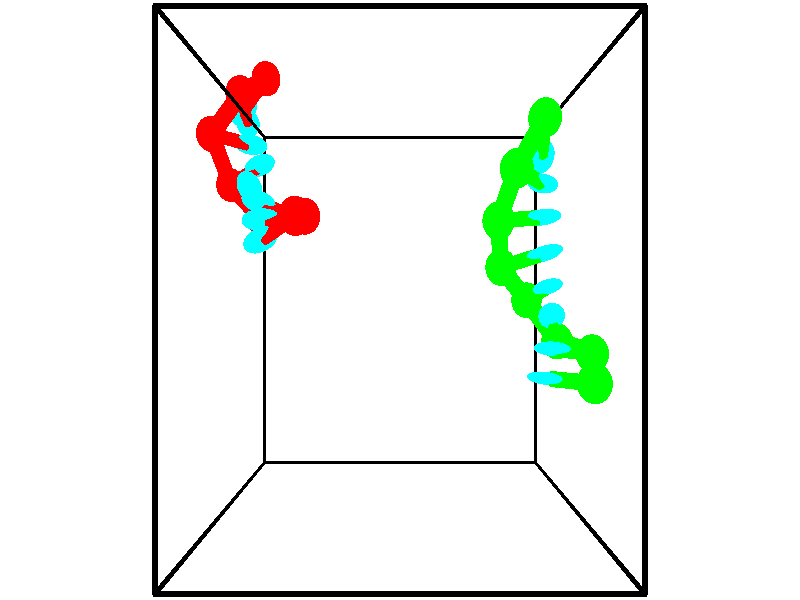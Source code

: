 // switches for output
#declare DRAW_BASES = 1; // possible values are 0, 1; only relevant for DNA ribbons
#declare DRAW_BASES_TYPE = 3; // possible values are 1, 2, 3; only relevant for DNA ribbons
#declare DRAW_FOG = 0; // set to 1 to enable fog

#include "colors.inc"

#include "transforms.inc"
background { rgb <1, 1, 1>}

#default {
   normal{
       ripples 0.25
       frequency 0.20
       turbulence 0.2
       lambda 5
   }
	finish {
		phong 0.1
		phong_size 40.
	}
}

// original window dimensions: 1024x640


// camera settings

camera {
	sky <-0, 1, 0>
	up <-0, 1, 0>
	right 1.6 * <1, 0, 0>
	location <2.5, 2.5, 11.1562>
	look_at <2.5, 2.5, 2.5>
	direction <0, 0, -8.6562>
	angle 67.0682
}


# declare cpy_camera_pos = <2.5, 2.5, 11.1562>;
# if (DRAW_FOG = 1)
fog {
	fog_type 2
	up vnormalize(cpy_camera_pos)
	color rgbt<1,1,1,0.3>
	distance 1e-5
	fog_alt 3e-3
	fog_offset 4
}
# end


// LIGHTS

# declare lum = 6;
global_settings {
	ambient_light rgb lum * <0.05, 0.05, 0.05>
	max_trace_level 15
}# declare cpy_direct_light_amount = 0.25;
light_source
{	1000 * <-1, -1, 1>,
	rgb lum * cpy_direct_light_amount
	parallel
}

light_source
{	1000 * <1, 1, -1>,
	rgb lum * cpy_direct_light_amount
	parallel
}

// strand 0

// nucleotide -1

// particle -1
sphere {
	<0.124003, 5.768723, 0.451094> 0.250000
	pigment { color rgbt <1,0,0,0> }
	no_shadow
}
cylinder {
	<-0.148727, 5.548752, 0.258141>,  <-0.312365, 5.416769, 0.142368>, 0.100000
	pigment { color rgbt <1,0,0,0> }
	no_shadow
}
cylinder {
	<-0.148727, 5.548752, 0.258141>,  <0.124003, 5.768723, 0.451094>, 0.100000
	pigment { color rgbt <1,0,0,0> }
	no_shadow
}

// particle -1
sphere {
	<-0.148727, 5.548752, 0.258141> 0.100000
	pigment { color rgbt <1,0,0,0> }
	no_shadow
}
sphere {
	0, 1
	scale<0.080000,0.200000,0.300000>
	matrix <0.265399, -0.800465, 0.537419,
		-0.681673, 0.238401, 0.691727,
		-0.681825, -0.549928, -0.482384,
		-0.353275, 5.383774, 0.113425>
	pigment { color rgbt <0,1,1,0> }
	no_shadow
}
cylinder {
	<-0.176930, 5.390417, 1.004437>,  <0.124003, 5.768723, 0.451094>, 0.130000
	pigment { color rgbt <1,0,0,0> }
	no_shadow
}

// nucleotide -1

// particle -1
sphere {
	<-0.176930, 5.390417, 1.004437> 0.250000
	pigment { color rgbt <1,0,0,0> }
	no_shadow
}
cylinder {
	<-0.198673, 5.236694, 0.635796>,  <-0.211719, 5.144461, 0.414611>, 0.100000
	pigment { color rgbt <1,0,0,0> }
	no_shadow
}
cylinder {
	<-0.198673, 5.236694, 0.635796>,  <-0.176930, 5.390417, 1.004437>, 0.100000
	pigment { color rgbt <1,0,0,0> }
	no_shadow
}

// particle -1
sphere {
	<-0.198673, 5.236694, 0.635796> 0.100000
	pigment { color rgbt <1,0,0,0> }
	no_shadow
}
sphere {
	0, 1
	scale<0.080000,0.200000,0.300000>
	matrix <0.274477, -0.893165, 0.356257,
		-0.960056, -0.233593, 0.154034,
		-0.054359, -0.384306, -0.921604,
		-0.214981, 5.121403, 0.359314>
	pigment { color rgbt <0,1,1,0> }
	no_shadow
}
cylinder {
	<-0.694511, 4.841594, 0.925180>,  <-0.176930, 5.390417, 1.004437>, 0.130000
	pigment { color rgbt <1,0,0,0> }
	no_shadow
}

// nucleotide -1

// particle -1
sphere {
	<-0.694511, 4.841594, 0.925180> 0.250000
	pigment { color rgbt <1,0,0,0> }
	no_shadow
}
cylinder {
	<-0.372410, 4.807053, 0.690536>,  <-0.179149, 4.786328, 0.549750>, 0.100000
	pigment { color rgbt <1,0,0,0> }
	no_shadow
}
cylinder {
	<-0.372410, 4.807053, 0.690536>,  <-0.694511, 4.841594, 0.925180>, 0.100000
	pigment { color rgbt <1,0,0,0> }
	no_shadow
}

// particle -1
sphere {
	<-0.372410, 4.807053, 0.690536> 0.100000
	pigment { color rgbt <1,0,0,0> }
	no_shadow
}
sphere {
	0, 1
	scale<0.080000,0.200000,0.300000>
	matrix <0.210568, -0.883201, 0.419066,
		-0.554282, -0.460976, -0.693017,
		0.805253, -0.086354, -0.586609,
		-0.130834, 4.781147, 0.514554>
	pigment { color rgbt <0,1,1,0> }
	no_shadow
}
cylinder {
	<-0.539916, 4.218637, 0.318709>,  <-0.694511, 4.841594, 0.925180>, 0.130000
	pigment { color rgbt <1,0,0,0> }
	no_shadow
}

// nucleotide -1

// particle -1
sphere {
	<-0.539916, 4.218637, 0.318709> 0.250000
	pigment { color rgbt <1,0,0,0> }
	no_shadow
}
cylinder {
	<-0.203304, 4.352570, 0.488281>,  <-0.001337, 4.432929, 0.590024>, 0.100000
	pigment { color rgbt <1,0,0,0> }
	no_shadow
}
cylinder {
	<-0.203304, 4.352570, 0.488281>,  <-0.539916, 4.218637, 0.318709>, 0.100000
	pigment { color rgbt <1,0,0,0> }
	no_shadow
}

// particle -1
sphere {
	<-0.203304, 4.352570, 0.488281> 0.100000
	pigment { color rgbt <1,0,0,0> }
	no_shadow
}
sphere {
	0, 1
	scale<0.080000,0.200000,0.300000>
	matrix <0.118165, -0.879836, 0.460355,
		0.527130, -0.337309, -0.779972,
		0.841529, 0.334832, 0.423930,
		0.049154, 4.453019, 0.615460>
	pigment { color rgbt <0,1,1,0> }
	no_shadow
}
cylinder {
	<0.050944, 3.671400, 0.391729>,  <-0.539916, 4.218637, 0.318709>, 0.130000
	pigment { color rgbt <1,0,0,0> }
	no_shadow
}

// nucleotide -1

// particle -1
sphere {
	<0.050944, 3.671400, 0.391729> 0.250000
	pigment { color rgbt <1,0,0,0> }
	no_shadow
}
cylinder {
	<-0.003586, 3.909790, 0.708267>,  <-0.036303, 4.052824, 0.898190>, 0.100000
	pigment { color rgbt <1,0,0,0> }
	no_shadow
}
cylinder {
	<-0.003586, 3.909790, 0.708267>,  <0.050944, 3.671400, 0.391729>, 0.100000
	pigment { color rgbt <1,0,0,0> }
	no_shadow
}

// particle -1
sphere {
	<-0.003586, 3.909790, 0.708267> 0.100000
	pigment { color rgbt <1,0,0,0> }
	no_shadow
}
sphere {
	0, 1
	scale<0.080000,0.200000,0.300000>
	matrix <0.136093, -0.779964, 0.610848,
		0.981272, 0.190970, 0.025219,
		-0.136324, 0.595976, 0.791346,
		-0.044483, 4.088583, 0.945671>
	pigment { color rgbt <0,1,1,0> }
	no_shadow
}
cylinder {
	<0.671441, 3.674131, 0.742646>,  <0.050944, 3.671400, 0.391729>, 0.130000
	pigment { color rgbt <1,0,0,0> }
	no_shadow
}

// nucleotide -1

// particle -1
sphere {
	<0.671441, 3.674131, 0.742646> 0.250000
	pigment { color rgbt <1,0,0,0> }
	no_shadow
}
cylinder {
	<0.385624, 3.774078, 1.004025>,  <0.214134, 3.834047, 1.160852>, 0.100000
	pigment { color rgbt <1,0,0,0> }
	no_shadow
}
cylinder {
	<0.385624, 3.774078, 1.004025>,  <0.671441, 3.674131, 0.742646>, 0.100000
	pigment { color rgbt <1,0,0,0> }
	no_shadow
}

// particle -1
sphere {
	<0.385624, 3.774078, 1.004025> 0.100000
	pigment { color rgbt <1,0,0,0> }
	no_shadow
}
sphere {
	0, 1
	scale<0.080000,0.200000,0.300000>
	matrix <0.179379, -0.837379, 0.516352,
		0.676204, 0.486171, 0.553522,
		-0.714543, 0.249869, 0.653447,
		0.171261, 3.849039, 1.200059>
	pigment { color rgbt <0,1,1,0> }
	no_shadow
}
cylinder {
	<0.950402, 3.637440, 1.334467>,  <0.671441, 3.674131, 0.742646>, 0.130000
	pigment { color rgbt <1,0,0,0> }
	no_shadow
}

// nucleotide -1

// particle -1
sphere {
	<0.950402, 3.637440, 1.334467> 0.250000
	pigment { color rgbt <1,0,0,0> }
	no_shadow
}
cylinder {
	<0.561958, 3.600952, 1.422672>,  <0.328892, 3.579059, 1.475595>, 0.100000
	pigment { color rgbt <1,0,0,0> }
	no_shadow
}
cylinder {
	<0.561958, 3.600952, 1.422672>,  <0.950402, 3.637440, 1.334467>, 0.100000
	pigment { color rgbt <1,0,0,0> }
	no_shadow
}

// particle -1
sphere {
	<0.561958, 3.600952, 1.422672> 0.100000
	pigment { color rgbt <1,0,0,0> }
	no_shadow
}
sphere {
	0, 1
	scale<0.080000,0.200000,0.300000>
	matrix <0.202619, -0.803340, 0.559992,
		0.126064, 0.588493, 0.798613,
		-0.971109, -0.091220, 0.220512,
		0.270626, 3.573586, 1.488826>
	pigment { color rgbt <0,1,1,0> }
	no_shadow
}
cylinder {
	<0.926485, 3.552809, 2.084417>,  <0.950402, 3.637440, 1.334467>, 0.130000
	pigment { color rgbt <1,0,0,0> }
	no_shadow
}

// nucleotide -1

// particle -1
sphere {
	<0.926485, 3.552809, 2.084417> 0.250000
	pigment { color rgbt <1,0,0,0> }
	no_shadow
}
cylinder {
	<0.592148, 3.391876, 1.935020>,  <0.391545, 3.295317, 1.845383>, 0.100000
	pigment { color rgbt <1,0,0,0> }
	no_shadow
}
cylinder {
	<0.592148, 3.391876, 1.935020>,  <0.926485, 3.552809, 2.084417>, 0.100000
	pigment { color rgbt <1,0,0,0> }
	no_shadow
}

// particle -1
sphere {
	<0.592148, 3.391876, 1.935020> 0.100000
	pigment { color rgbt <1,0,0,0> }
	no_shadow
}
sphere {
	0, 1
	scale<0.080000,0.200000,0.300000>
	matrix <0.124137, -0.801249, 0.585311,
		-0.534748, 0.442865, 0.719664,
		-0.835844, -0.402331, -0.373490,
		0.341395, 3.271177, 1.822973>
	pigment { color rgbt <0,1,1,0> }
	no_shadow
}
// strand 1

// nucleotide -1

// particle -1
sphere {
	<5.329164, 1.489386, 2.379685> 0.250000
	pigment { color rgbt <0,1,0,0> }
	no_shadow
}
cylinder {
	<4.974578, 1.503098, 2.195076>,  <4.761826, 1.511325, 2.084310>, 0.100000
	pigment { color rgbt <0,1,0,0> }
	no_shadow
}
cylinder {
	<4.974578, 1.503098, 2.195076>,  <5.329164, 1.489386, 2.379685>, 0.100000
	pigment { color rgbt <0,1,0,0> }
	no_shadow
}

// particle -1
sphere {
	<4.974578, 1.503098, 2.195076> 0.100000
	pigment { color rgbt <0,1,0,0> }
	no_shadow
}
sphere {
	0, 1
	scale<0.080000,0.200000,0.300000>
	matrix <0.114620, 0.982446, -0.147183,
		0.448376, -0.183372, -0.874833,
		-0.886465, 0.034280, -0.461523,
		4.708638, 1.513381, 2.056619>
	pigment { color rgbt <0,1,1,0> }
	no_shadow
}
cylinder {
	<5.503952, 1.802277, 1.724791>,  <5.329164, 1.489386, 2.379685>, 0.130000
	pigment { color rgbt <0,1,0,0> }
	no_shadow
}

// nucleotide -1

// particle -1
sphere {
	<5.503952, 1.802277, 1.724791> 0.250000
	pigment { color rgbt <0,1,0,0> }
	no_shadow
}
cylinder {
	<5.121336, 1.845337, 1.833191>,  <4.891766, 1.871173, 1.898231>, 0.100000
	pigment { color rgbt <0,1,0,0> }
	no_shadow
}
cylinder {
	<5.121336, 1.845337, 1.833191>,  <5.503952, 1.802277, 1.724791>, 0.100000
	pigment { color rgbt <0,1,0,0> }
	no_shadow
}

// particle -1
sphere {
	<5.121336, 1.845337, 1.833191> 0.100000
	pigment { color rgbt <0,1,0,0> }
	no_shadow
}
sphere {
	0, 1
	scale<0.080000,0.200000,0.300000>
	matrix <0.023621, 0.954912, -0.295947,
		-0.290641, -0.276684, -0.915955,
		-0.956541, 0.107650, 0.271001,
		4.834374, 1.877632, 1.914491>
	pigment { color rgbt <0,1,1,0> }
	no_shadow
}
cylinder {
	<5.075150, 1.938433, 1.249737>,  <5.503952, 1.802277, 1.724791>, 0.130000
	pigment { color rgbt <0,1,0,0> }
	no_shadow
}

// nucleotide -1

// particle -1
sphere {
	<5.075150, 1.938433, 1.249737> 0.250000
	pigment { color rgbt <0,1,0,0> }
	no_shadow
}
cylinder {
	<4.945634, 2.140915, 1.569466>,  <4.867924, 2.262404, 1.761303>, 0.100000
	pigment { color rgbt <0,1,0,0> }
	no_shadow
}
cylinder {
	<4.945634, 2.140915, 1.569466>,  <5.075150, 1.938433, 1.249737>, 0.100000
	pigment { color rgbt <0,1,0,0> }
	no_shadow
}

// particle -1
sphere {
	<4.945634, 2.140915, 1.569466> 0.100000
	pigment { color rgbt <0,1,0,0> }
	no_shadow
}
sphere {
	0, 1
	scale<0.080000,0.200000,0.300000>
	matrix <-0.032562, 0.838372, -0.544125,
		-0.945568, -0.202211, -0.254975,
		-0.323792, 0.506204, 0.799322,
		4.848496, 2.292776, 1.809262>
	pigment { color rgbt <0,1,1,0> }
	no_shadow
}
cylinder {
	<4.625760, 2.496916, 1.004300>,  <5.075150, 1.938433, 1.249737>, 0.130000
	pigment { color rgbt <0,1,0,0> }
	no_shadow
}

// nucleotide -1

// particle -1
sphere {
	<4.625760, 2.496916, 1.004300> 0.250000
	pigment { color rgbt <0,1,0,0> }
	no_shadow
}
cylinder {
	<4.738756, 2.596405, 1.374886>,  <4.806553, 2.656099, 1.597237>, 0.100000
	pigment { color rgbt <0,1,0,0> }
	no_shadow
}
cylinder {
	<4.738756, 2.596405, 1.374886>,  <4.625760, 2.496916, 1.004300>, 0.100000
	pigment { color rgbt <0,1,0,0> }
	no_shadow
}

// particle -1
sphere {
	<4.738756, 2.596405, 1.374886> 0.100000
	pigment { color rgbt <0,1,0,0> }
	no_shadow
}
sphere {
	0, 1
	scale<0.080000,0.200000,0.300000>
	matrix <-0.052412, 0.968360, -0.243990,
		-0.957838, 0.020367, 0.286587,
		0.282489, 0.248724, 0.926464,
		4.823503, 2.671022, 1.652825>
	pigment { color rgbt <0,1,1,0> }
	no_shadow
}
cylinder {
	<4.135077, 2.942022, 1.380283>,  <4.625760, 2.496916, 1.004300>, 0.130000
	pigment { color rgbt <0,1,0,0> }
	no_shadow
}

// nucleotide -1

// particle -1
sphere {
	<4.135077, 2.942022, 1.380283> 0.250000
	pigment { color rgbt <0,1,0,0> }
	no_shadow
}
cylinder {
	<4.503143, 3.037994, 1.504044>,  <4.723983, 3.095578, 1.578300>, 0.100000
	pigment { color rgbt <0,1,0,0> }
	no_shadow
}
cylinder {
	<4.503143, 3.037994, 1.504044>,  <4.135077, 2.942022, 1.380283>, 0.100000
	pigment { color rgbt <0,1,0,0> }
	no_shadow
}

// particle -1
sphere {
	<4.503143, 3.037994, 1.504044> 0.100000
	pigment { color rgbt <0,1,0,0> }
	no_shadow
}
sphere {
	0, 1
	scale<0.080000,0.200000,0.300000>
	matrix <-0.122522, 0.927002, -0.354478,
		-0.371865, 0.288270, 0.882393,
		0.920166, 0.239931, 0.309401,
		4.779193, 3.109974, 1.596864>
	pigment { color rgbt <0,1,1,0> }
	no_shadow
}
cylinder {
	<4.038114, 3.531333, 1.737901>,  <4.135077, 2.942022, 1.380283>, 0.130000
	pigment { color rgbt <0,1,0,0> }
	no_shadow
}

// nucleotide -1

// particle -1
sphere {
	<4.038114, 3.531333, 1.737901> 0.250000
	pigment { color rgbt <0,1,0,0> }
	no_shadow
}
cylinder {
	<4.435908, 3.559341, 1.706680>,  <4.674585, 3.576146, 1.687948>, 0.100000
	pigment { color rgbt <0,1,0,0> }
	no_shadow
}
cylinder {
	<4.435908, 3.559341, 1.706680>,  <4.038114, 3.531333, 1.737901>, 0.100000
	pigment { color rgbt <0,1,0,0> }
	no_shadow
}

// particle -1
sphere {
	<4.435908, 3.559341, 1.706680> 0.100000
	pigment { color rgbt <0,1,0,0> }
	no_shadow
}
sphere {
	0, 1
	scale<0.080000,0.200000,0.300000>
	matrix <-0.090010, 0.951896, -0.292902,
		0.053788, 0.298313, 0.952951,
		0.994487, 0.070021, -0.078052,
		4.734254, 3.580348, 1.683265>
	pigment { color rgbt <0,1,1,0> }
	no_shadow
}
cylinder {
	<4.252167, 4.147059, 2.096074>,  <4.038114, 3.531333, 1.737901>, 0.130000
	pigment { color rgbt <0,1,0,0> }
	no_shadow
}

// nucleotide -1

// particle -1
sphere {
	<4.252167, 4.147059, 2.096074> 0.250000
	pigment { color rgbt <0,1,0,0> }
	no_shadow
}
cylinder {
	<4.540370, 4.079987, 1.826927>,  <4.713293, 4.039743, 1.665439>, 0.100000
	pigment { color rgbt <0,1,0,0> }
	no_shadow
}
cylinder {
	<4.540370, 4.079987, 1.826927>,  <4.252167, 4.147059, 2.096074>, 0.100000
	pigment { color rgbt <0,1,0,0> }
	no_shadow
}

// particle -1
sphere {
	<4.540370, 4.079987, 1.826927> 0.100000
	pigment { color rgbt <0,1,0,0> }
	no_shadow
}
sphere {
	0, 1
	scale<0.080000,0.200000,0.300000>
	matrix <-0.038690, 0.959091, -0.280441,
		0.692365, 0.228094, 0.684547,
		0.720509, -0.167682, -0.672866,
		4.756523, 4.029682, 1.625067>
	pigment { color rgbt <0,1,1,0> }
	no_shadow
}
cylinder {
	<4.704615, 4.808861, 1.982742>,  <4.252167, 4.147059, 2.096074>, 0.130000
	pigment { color rgbt <0,1,0,0> }
	no_shadow
}

// nucleotide -1

// particle -1
sphere {
	<4.704615, 4.808861, 1.982742> 0.250000
	pigment { color rgbt <0,1,0,0> }
	no_shadow
}
cylinder {
	<4.756503, 4.586090, 1.654594>,  <4.787635, 4.452428, 1.457706>, 0.100000
	pigment { color rgbt <0,1,0,0> }
	no_shadow
}
cylinder {
	<4.756503, 4.586090, 1.654594>,  <4.704615, 4.808861, 1.982742>, 0.100000
	pigment { color rgbt <0,1,0,0> }
	no_shadow
}

// particle -1
sphere {
	<4.756503, 4.586090, 1.654594> 0.100000
	pigment { color rgbt <0,1,0,0> }
	no_shadow
}
sphere {
	0, 1
	scale<0.080000,0.200000,0.300000>
	matrix <-0.124933, 0.811587, -0.570718,
		0.983649, 0.176524, 0.035700,
		0.129719, -0.556926, -0.820370,
		4.795418, 4.419012, 1.408484>
	pigment { color rgbt <0,1,1,0> }
	no_shadow
}
// box output
cylinder {
	<0.000000, 0.000000, 0.000000>,  <5.000000, 0.000000, 0.000000>, 0.025000
	pigment { color rgbt <0,0,0,0> }
	no_shadow
}
cylinder {
	<0.000000, 0.000000, 0.000000>,  <0.000000, 5.000000, 0.000000>, 0.025000
	pigment { color rgbt <0,0,0,0> }
	no_shadow
}
cylinder {
	<0.000000, 0.000000, 0.000000>,  <0.000000, 0.000000, 5.000000>, 0.025000
	pigment { color rgbt <0,0,0,0> }
	no_shadow
}
cylinder {
	<5.000000, 5.000000, 5.000000>,  <0.000000, 5.000000, 5.000000>, 0.025000
	pigment { color rgbt <0,0,0,0> }
	no_shadow
}
cylinder {
	<5.000000, 5.000000, 5.000000>,  <5.000000, 0.000000, 5.000000>, 0.025000
	pigment { color rgbt <0,0,0,0> }
	no_shadow
}
cylinder {
	<5.000000, 5.000000, 5.000000>,  <5.000000, 5.000000, 0.000000>, 0.025000
	pigment { color rgbt <0,0,0,0> }
	no_shadow
}
cylinder {
	<0.000000, 0.000000, 5.000000>,  <0.000000, 5.000000, 5.000000>, 0.025000
	pigment { color rgbt <0,0,0,0> }
	no_shadow
}
cylinder {
	<0.000000, 0.000000, 5.000000>,  <5.000000, 0.000000, 5.000000>, 0.025000
	pigment { color rgbt <0,0,0,0> }
	no_shadow
}
cylinder {
	<5.000000, 5.000000, 0.000000>,  <0.000000, 5.000000, 0.000000>, 0.025000
	pigment { color rgbt <0,0,0,0> }
	no_shadow
}
cylinder {
	<5.000000, 5.000000, 0.000000>,  <5.000000, 0.000000, 0.000000>, 0.025000
	pigment { color rgbt <0,0,0,0> }
	no_shadow
}
cylinder {
	<5.000000, 0.000000, 5.000000>,  <5.000000, 0.000000, 0.000000>, 0.025000
	pigment { color rgbt <0,0,0,0> }
	no_shadow
}
cylinder {
	<0.000000, 5.000000, 0.000000>,  <0.000000, 5.000000, 5.000000>, 0.025000
	pigment { color rgbt <0,0,0,0> }
	no_shadow
}
// end of box output
